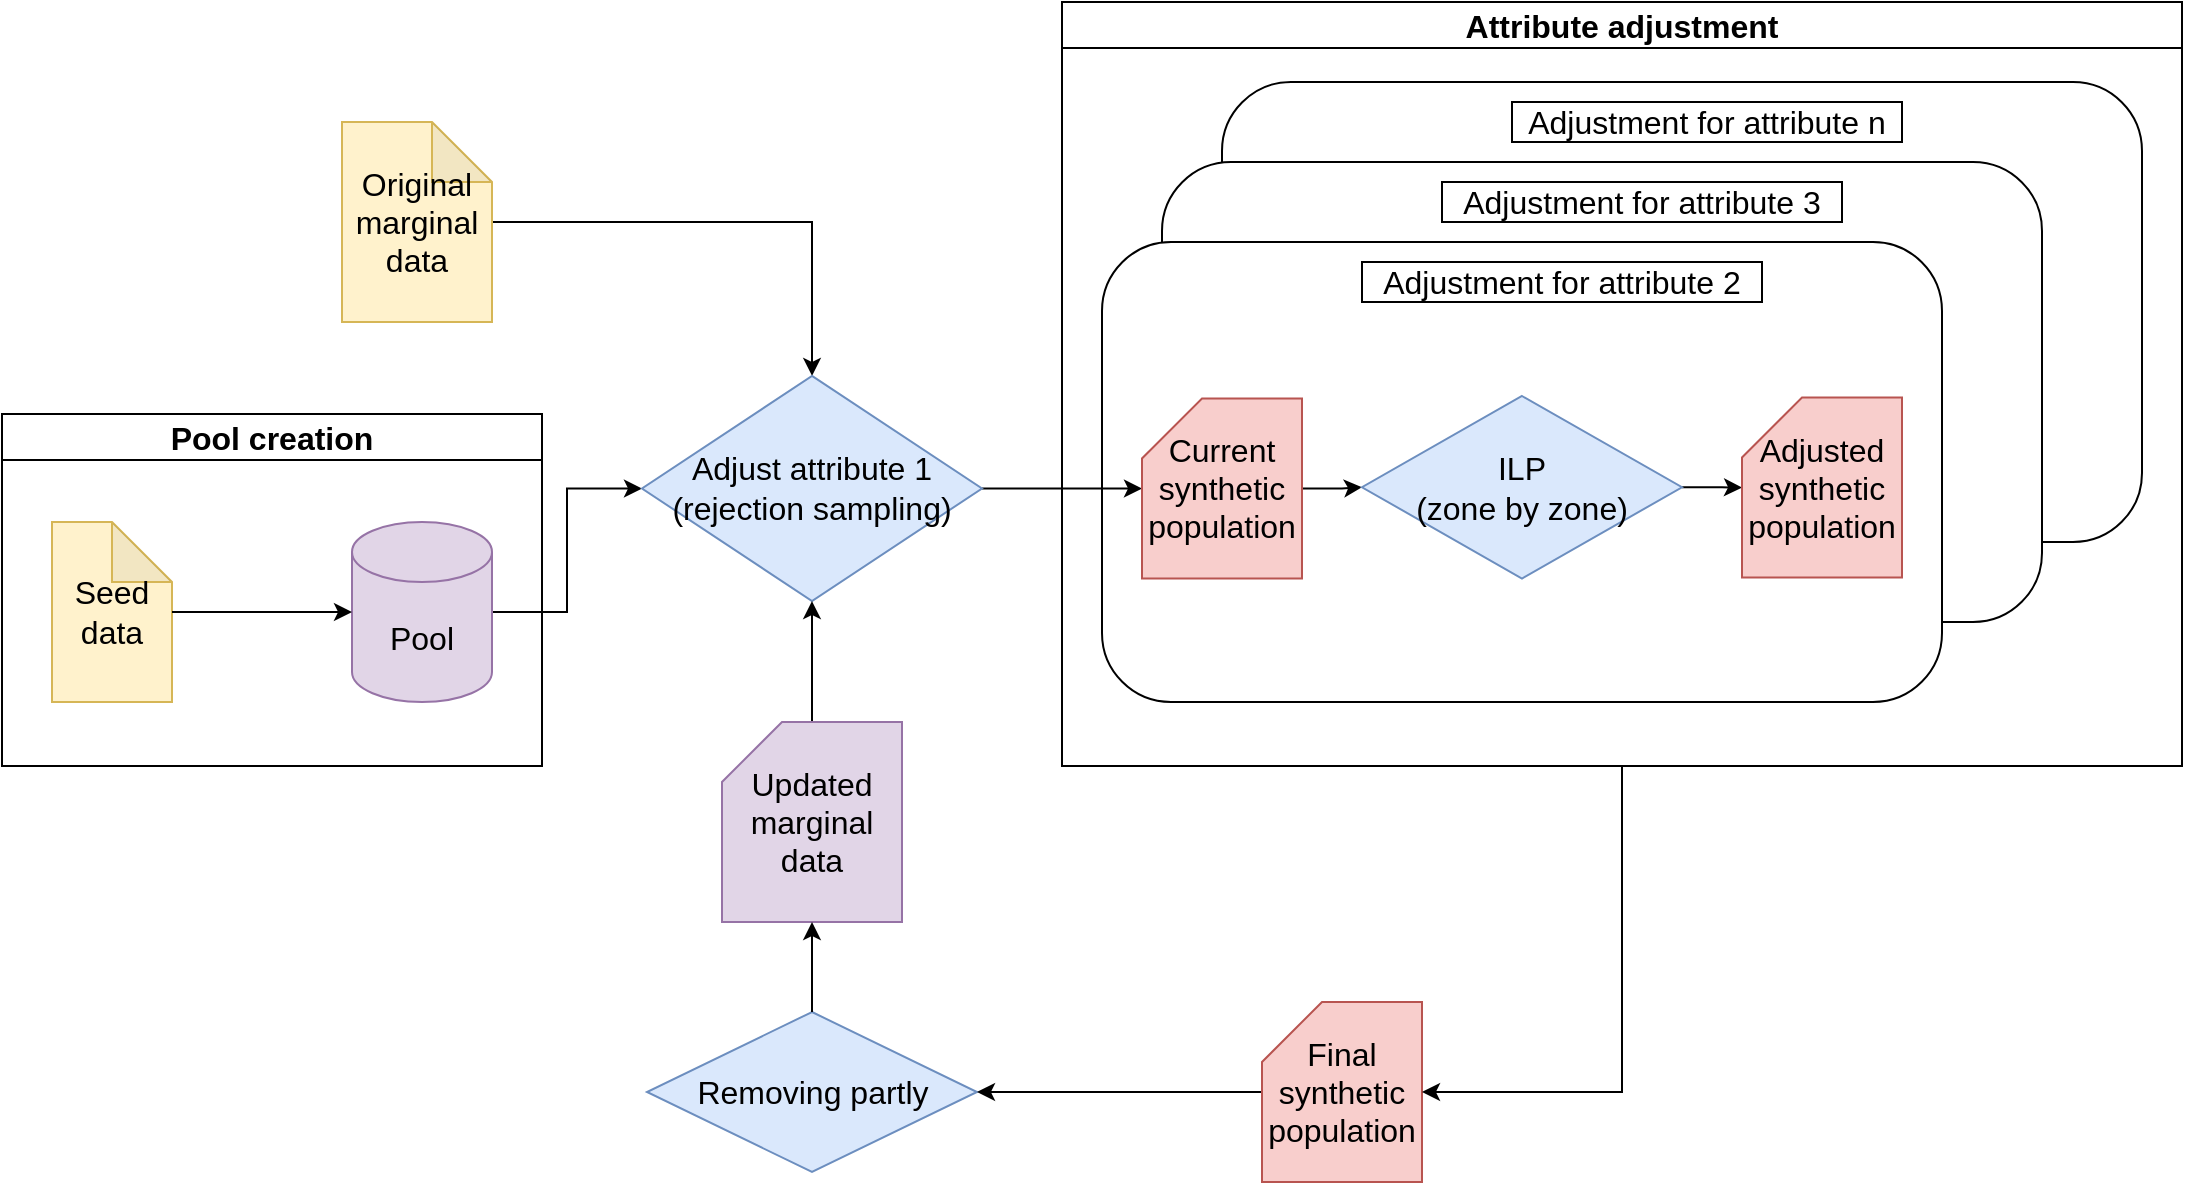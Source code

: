 <mxfile version="26.1.0">
  <diagram name="Page-1" id="V8h3XRpxRsBeGk3cEkpC">
    <mxGraphModel dx="1434" dy="746" grid="1" gridSize="10" guides="1" tooltips="1" connect="1" arrows="1" fold="1" page="1" pageScale="1" pageWidth="1169" pageHeight="827" math="0" shadow="0">
      <root>
        <mxCell id="0" />
        <mxCell id="1" parent="0" />
        <mxCell id="W3UaNGZ9oJ_ixkk4l5LS-14" value="" style="rounded=1;whiteSpace=wrap;html=1;fontSize=16;" vertex="1" parent="1">
          <mxGeometry x="710" y="160" width="460" height="230" as="geometry" />
        </mxCell>
        <mxCell id="W3UaNGZ9oJ_ixkk4l5LS-15" value="Adjustment for attribute n" style="rounded=0;whiteSpace=wrap;html=1;fontSize=16;" vertex="1" parent="1">
          <mxGeometry x="855" y="170" width="195" height="20" as="geometry" />
        </mxCell>
        <mxCell id="W3UaNGZ9oJ_ixkk4l5LS-12" value="" style="rounded=1;whiteSpace=wrap;html=1;fontSize=16;" vertex="1" parent="1">
          <mxGeometry x="680" y="200" width="440" height="230" as="geometry" />
        </mxCell>
        <mxCell id="W3UaNGZ9oJ_ixkk4l5LS-13" value="Adjustment for attribute 3" style="rounded=0;whiteSpace=wrap;html=1;fontSize=16;" vertex="1" parent="1">
          <mxGeometry x="820" y="210" width="200" height="20" as="geometry" />
        </mxCell>
        <mxCell id="W3UaNGZ9oJ_ixkk4l5LS-8" value="" style="rounded=1;whiteSpace=wrap;html=1;fontSize=16;" vertex="1" parent="1">
          <mxGeometry x="650" y="240" width="420" height="230" as="geometry" />
        </mxCell>
        <mxCell id="Iaub3CAc_w1qITWn0uHp-1" value="Seed data" style="shape=note;whiteSpace=wrap;html=1;backgroundOutline=1;darkOpacity=0.05;fillColor=#fff2cc;strokeColor=#d6b656;fontSize=16;" parent="1" vertex="1">
          <mxGeometry x="125" y="380" width="60" height="90" as="geometry" />
        </mxCell>
        <mxCell id="Iaub3CAc_w1qITWn0uHp-15" style="edgeStyle=orthogonalEdgeStyle;rounded=0;orthogonalLoop=1;jettySize=auto;html=1;entryX=0.5;entryY=0;entryDx=0;entryDy=0;fontSize=16;" parent="1" source="Iaub3CAc_w1qITWn0uHp-2" target="Iaub3CAc_w1qITWn0uHp-6" edge="1">
          <mxGeometry relative="1" as="geometry" />
        </mxCell>
        <mxCell id="Iaub3CAc_w1qITWn0uHp-2" value="Original marginal data" style="shape=note;whiteSpace=wrap;html=1;backgroundOutline=1;darkOpacity=0.05;fillColor=#fff2cc;strokeColor=#d6b656;fontSize=16;" parent="1" vertex="1">
          <mxGeometry x="270" y="180" width="75" height="100" as="geometry" />
        </mxCell>
        <mxCell id="Iaub3CAc_w1qITWn0uHp-14" style="edgeStyle=orthogonalEdgeStyle;rounded=0;orthogonalLoop=1;jettySize=auto;html=1;entryX=0;entryY=0.5;entryDx=0;entryDy=0;fontSize=16;" parent="1" source="Iaub3CAc_w1qITWn0uHp-4" target="Iaub3CAc_w1qITWn0uHp-6" edge="1">
          <mxGeometry relative="1" as="geometry" />
        </mxCell>
        <mxCell id="Iaub3CAc_w1qITWn0uHp-4" value="Pool" style="shape=cylinder3;whiteSpace=wrap;html=1;boundedLbl=1;backgroundOutline=1;size=15;fillColor=#e1d5e7;strokeColor=#9673a6;fontSize=16;" parent="1" vertex="1">
          <mxGeometry x="275" y="380" width="70" height="90" as="geometry" />
        </mxCell>
        <mxCell id="Iaub3CAc_w1qITWn0uHp-5" style="edgeStyle=orthogonalEdgeStyle;rounded=0;orthogonalLoop=1;jettySize=auto;html=1;entryX=0;entryY=0.5;entryDx=0;entryDy=0;entryPerimeter=0;fontSize=16;" parent="1" source="Iaub3CAc_w1qITWn0uHp-1" target="Iaub3CAc_w1qITWn0uHp-4" edge="1">
          <mxGeometry relative="1" as="geometry" />
        </mxCell>
        <mxCell id="W3UaNGZ9oJ_ixkk4l5LS-24" style="edgeStyle=orthogonalEdgeStyle;rounded=0;orthogonalLoop=1;jettySize=auto;html=1;" edge="1" parent="1" source="Iaub3CAc_w1qITWn0uHp-6" target="Iaub3CAc_w1qITWn0uHp-9">
          <mxGeometry relative="1" as="geometry" />
        </mxCell>
        <mxCell id="Iaub3CAc_w1qITWn0uHp-6" value="Adjust attribute 1&lt;br&gt;(rejection sampling)" style="rhombus;whiteSpace=wrap;html=1;fillColor=#dae8fc;strokeColor=#6c8ebf;fontSize=16;" parent="1" vertex="1">
          <mxGeometry x="420" y="306.94" width="170" height="112.62" as="geometry" />
        </mxCell>
        <mxCell id="W3UaNGZ9oJ_ixkk4l5LS-22" style="edgeStyle=orthogonalEdgeStyle;rounded=0;orthogonalLoop=1;jettySize=auto;html=1;entryX=0;entryY=0.5;entryDx=0;entryDy=0;fontSize=16;" edge="1" parent="1" source="Iaub3CAc_w1qITWn0uHp-9" target="W3UaNGZ9oJ_ixkk4l5LS-2">
          <mxGeometry relative="1" as="geometry" />
        </mxCell>
        <mxCell id="Iaub3CAc_w1qITWn0uHp-9" value="Current synthetic population" style="shape=card;whiteSpace=wrap;html=1;fillColor=#f8cecc;strokeColor=#b85450;fontSize=16;" parent="1" vertex="1">
          <mxGeometry x="670" y="318.25" width="80" height="90" as="geometry" />
        </mxCell>
        <mxCell id="Iaub3CAc_w1qITWn0uHp-11" value="Removing partly" style="rhombus;whiteSpace=wrap;html=1;fillColor=#dae8fc;strokeColor=#6c8ebf;fontSize=16;" parent="1" vertex="1">
          <mxGeometry x="422.5" y="625" width="165" height="80" as="geometry" />
        </mxCell>
        <mxCell id="Iaub3CAc_w1qITWn0uHp-27" style="edgeStyle=orthogonalEdgeStyle;rounded=0;orthogonalLoop=1;jettySize=auto;html=1;entryX=0.5;entryY=1;entryDx=0;entryDy=0;fontSize=16;" parent="1" source="Iaub3CAc_w1qITWn0uHp-12" target="Iaub3CAc_w1qITWn0uHp-6" edge="1">
          <mxGeometry relative="1" as="geometry" />
        </mxCell>
        <mxCell id="Iaub3CAc_w1qITWn0uHp-12" value="Updated marginal data" style="shape=card;whiteSpace=wrap;html=1;fillColor=#e1d5e7;strokeColor=#9673a6;fontSize=16;" parent="1" vertex="1">
          <mxGeometry x="460" y="480" width="90" height="100" as="geometry" />
        </mxCell>
        <mxCell id="Iaub3CAc_w1qITWn0uHp-25" style="edgeStyle=orthogonalEdgeStyle;rounded=0;orthogonalLoop=1;jettySize=auto;html=1;entryX=1;entryY=0.5;entryDx=0;entryDy=0;fontSize=16;" parent="1" source="Iaub3CAc_w1qITWn0uHp-13" target="Iaub3CAc_w1qITWn0uHp-11" edge="1">
          <mxGeometry relative="1" as="geometry" />
        </mxCell>
        <mxCell id="Iaub3CAc_w1qITWn0uHp-13" value="Final synthetic population" style="shape=card;whiteSpace=wrap;html=1;fillColor=#f8cecc;strokeColor=#b85450;fontSize=16;" parent="1" vertex="1">
          <mxGeometry x="730" y="620" width="80" height="90" as="geometry" />
        </mxCell>
        <mxCell id="Iaub3CAc_w1qITWn0uHp-22" value="Pool creation" style="swimlane;whiteSpace=wrap;html=1;fontSize=16;" parent="1" vertex="1">
          <mxGeometry x="100" y="326" width="270" height="176" as="geometry" />
        </mxCell>
        <mxCell id="Iaub3CAc_w1qITWn0uHp-26" style="edgeStyle=orthogonalEdgeStyle;rounded=0;orthogonalLoop=1;jettySize=auto;html=1;entryX=0.5;entryY=1;entryDx=0;entryDy=0;entryPerimeter=0;fontSize=16;" parent="1" source="Iaub3CAc_w1qITWn0uHp-11" target="Iaub3CAc_w1qITWn0uHp-12" edge="1">
          <mxGeometry relative="1" as="geometry" />
        </mxCell>
        <mxCell id="W3UaNGZ9oJ_ixkk4l5LS-11" value="Adjustment for attribute 2" style="rounded=0;whiteSpace=wrap;html=1;fontSize=16;" vertex="1" parent="1">
          <mxGeometry x="780" y="250" width="200" height="20" as="geometry" />
        </mxCell>
        <mxCell id="W3UaNGZ9oJ_ixkk4l5LS-17" style="edgeStyle=orthogonalEdgeStyle;rounded=0;orthogonalLoop=1;jettySize=auto;html=1;entryX=1;entryY=0.5;entryDx=0;entryDy=0;entryPerimeter=0;fontSize=16;" edge="1" parent="1" source="W3UaNGZ9oJ_ixkk4l5LS-16" target="Iaub3CAc_w1qITWn0uHp-13">
          <mxGeometry relative="1" as="geometry" />
        </mxCell>
        <mxCell id="W3UaNGZ9oJ_ixkk4l5LS-16" value="Attribute adjustment" style="swimlane;whiteSpace=wrap;html=1;fontSize=16;" vertex="1" parent="1">
          <mxGeometry x="630" y="120" width="560" height="382" as="geometry" />
        </mxCell>
        <mxCell id="W3UaNGZ9oJ_ixkk4l5LS-23" style="edgeStyle=orthogonalEdgeStyle;rounded=0;orthogonalLoop=1;jettySize=auto;html=1;fontSize=16;" edge="1" parent="W3UaNGZ9oJ_ixkk4l5LS-16" source="W3UaNGZ9oJ_ixkk4l5LS-2" target="W3UaNGZ9oJ_ixkk4l5LS-18">
          <mxGeometry relative="1" as="geometry" />
        </mxCell>
        <mxCell id="W3UaNGZ9oJ_ixkk4l5LS-2" value="ILP &lt;br&gt;(zone by zone)" style="rhombus;whiteSpace=wrap;html=1;fillColor=#dae8fc;strokeColor=#6c8ebf;fontSize=16;" vertex="1" parent="W3UaNGZ9oJ_ixkk4l5LS-16">
          <mxGeometry x="150" y="197" width="160" height="91.25" as="geometry" />
        </mxCell>
        <mxCell id="W3UaNGZ9oJ_ixkk4l5LS-18" value="Adjusted synthetic population" style="shape=card;whiteSpace=wrap;html=1;fillColor=#f8cecc;strokeColor=#b85450;fontSize=16;" vertex="1" parent="W3UaNGZ9oJ_ixkk4l5LS-16">
          <mxGeometry x="340" y="197.75" width="80" height="90" as="geometry" />
        </mxCell>
      </root>
    </mxGraphModel>
  </diagram>
</mxfile>
